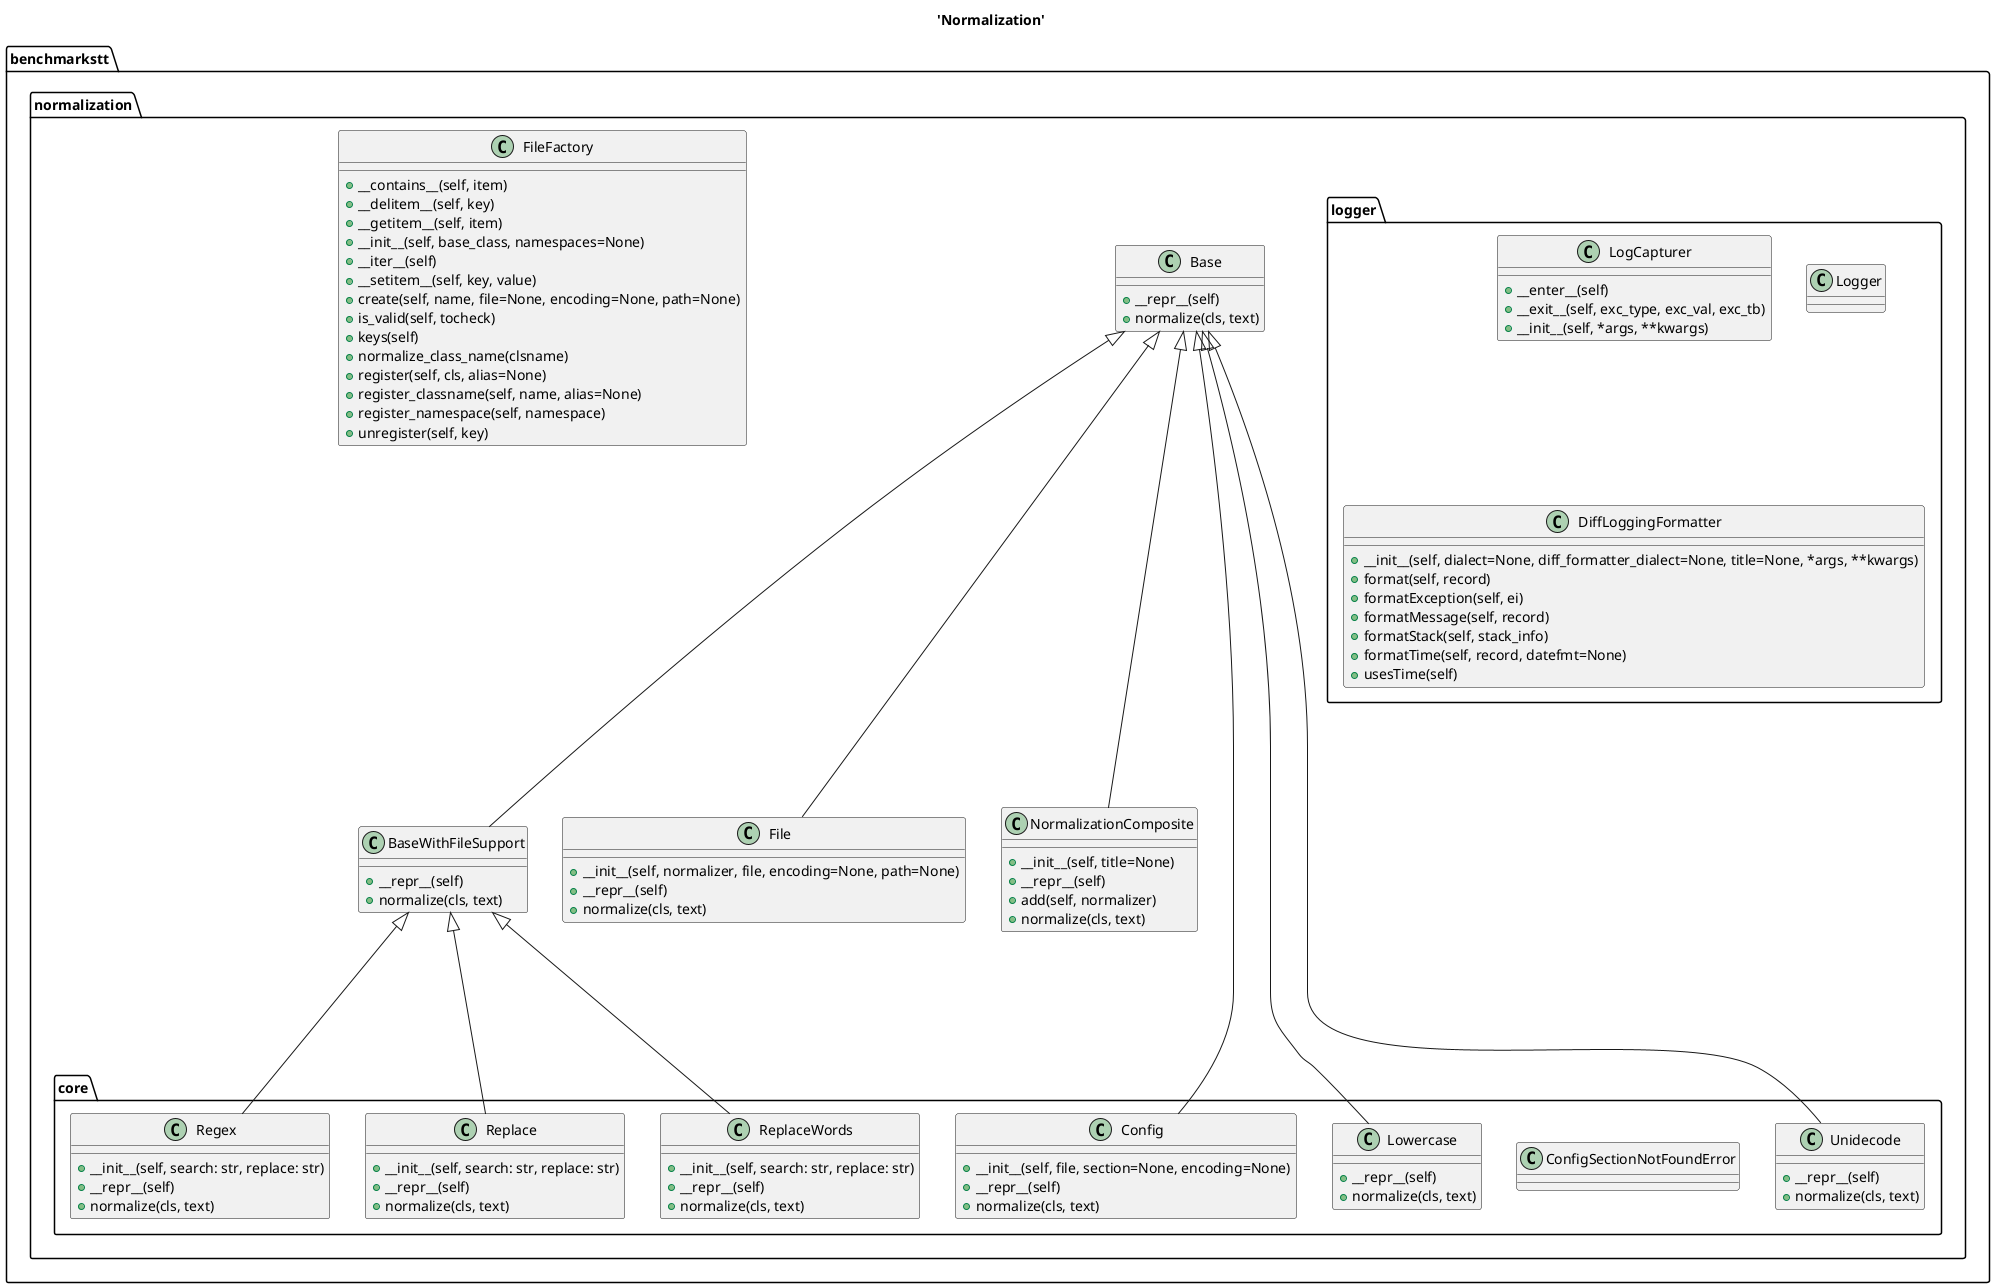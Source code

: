 @startuml
title 'Normalization'
		class benchmarkstt.normalization.core.Config {
			+__init__(self, file, section=None, encoding=None)
			+__repr__(self)
			+normalize(cls, text)
		}
		class benchmarkstt.normalization.logger.LogCapturer {
			+__enter__(self)
			+__exit__(self, exc_type, exc_val, exc_tb)
			+__init__(self, *args, **kwargs)
		}
		class benchmarkstt.normalization.logger.Logger {
		}
		class benchmarkstt.normalization.Base {
			+__repr__(self)
			+normalize(cls, text)
		}
		class benchmarkstt.normalization.BaseWithFileSupport {
			+__repr__(self)
			+normalize(cls, text)
		}
		class benchmarkstt.normalization.File {
			+__init__(self, normalizer, file, encoding=None, path=None)
			+__repr__(self)
			+normalize(cls, text)
		}
		class benchmarkstt.normalization.FileFactory {
			+__contains__(self, item)
			+__delitem__(self, key)
			+__getitem__(self, item)
			+__init__(self, base_class, namespaces=None)
			+__iter__(self)
			+__setitem__(self, key, value)
			+create(self, name, file=None, encoding=None, path=None)
			+is_valid(self, tocheck)
			+keys(self)
			+normalize_class_name(clsname)
			+register(self, cls, alias=None)
			+register_classname(self, name, alias=None)
			+register_namespace(self, namespace)
			+unregister(self, key)
		}
		class benchmarkstt.normalization.NormalizationComposite {
			+__init__(self, title=None)
			+__repr__(self)
			+add(self, normalizer)
			+normalize(cls, text)
		}
		class benchmarkstt.normalization.core.ConfigSectionNotFoundError {
		}
		class benchmarkstt.normalization.core.Lowercase {
			+__repr__(self)
			+normalize(cls, text)
		}
		class benchmarkstt.normalization.core.Regex {
			+__init__(self, search: str, replace: str)
			+__repr__(self)
			+normalize(cls, text)
		}
		class benchmarkstt.normalization.core.Replace {
			+__init__(self, search: str, replace: str)
			+__repr__(self)
			+normalize(cls, text)
		}
		class benchmarkstt.normalization.core.ReplaceWords {
			+__init__(self, search: str, replace: str)
			+__repr__(self)
			+normalize(cls, text)
		}
		class benchmarkstt.normalization.core.Unidecode {
			+__repr__(self)
			+normalize(cls, text)
		}
		class benchmarkstt.normalization.logger.DiffLoggingFormatter {
			+__init__(self, dialect=None, diff_formatter_dialect=None, title=None, *args, **kwargs)
			+format(self, record)
			+formatException(self, ei)
			+formatMessage(self, record)
			+formatStack(self, stack_info)
			+formatTime(self, record, datefmt=None)
			+usesTime(self)
		}

benchmarkstt.normalization.core.Config --up--|> benchmarkstt.normalization.Base
benchmarkstt.normalization.BaseWithFileSupport --up--|> benchmarkstt.normalization.Base
benchmarkstt.normalization.File --up--|> benchmarkstt.normalization.Base
benchmarkstt.normalization.NormalizationComposite --up--|> benchmarkstt.normalization.Base
benchmarkstt.normalization.core.Lowercase --up--|> benchmarkstt.normalization.Base
benchmarkstt.normalization.core.Regex --up--|> benchmarkstt.normalization.BaseWithFileSupport
benchmarkstt.normalization.core.Replace --up--|> benchmarkstt.normalization.BaseWithFileSupport
benchmarkstt.normalization.core.ReplaceWords --up--|> benchmarkstt.normalization.BaseWithFileSupport
benchmarkstt.normalization.core.Unidecode --up--|> benchmarkstt.normalization.Base
@enduml